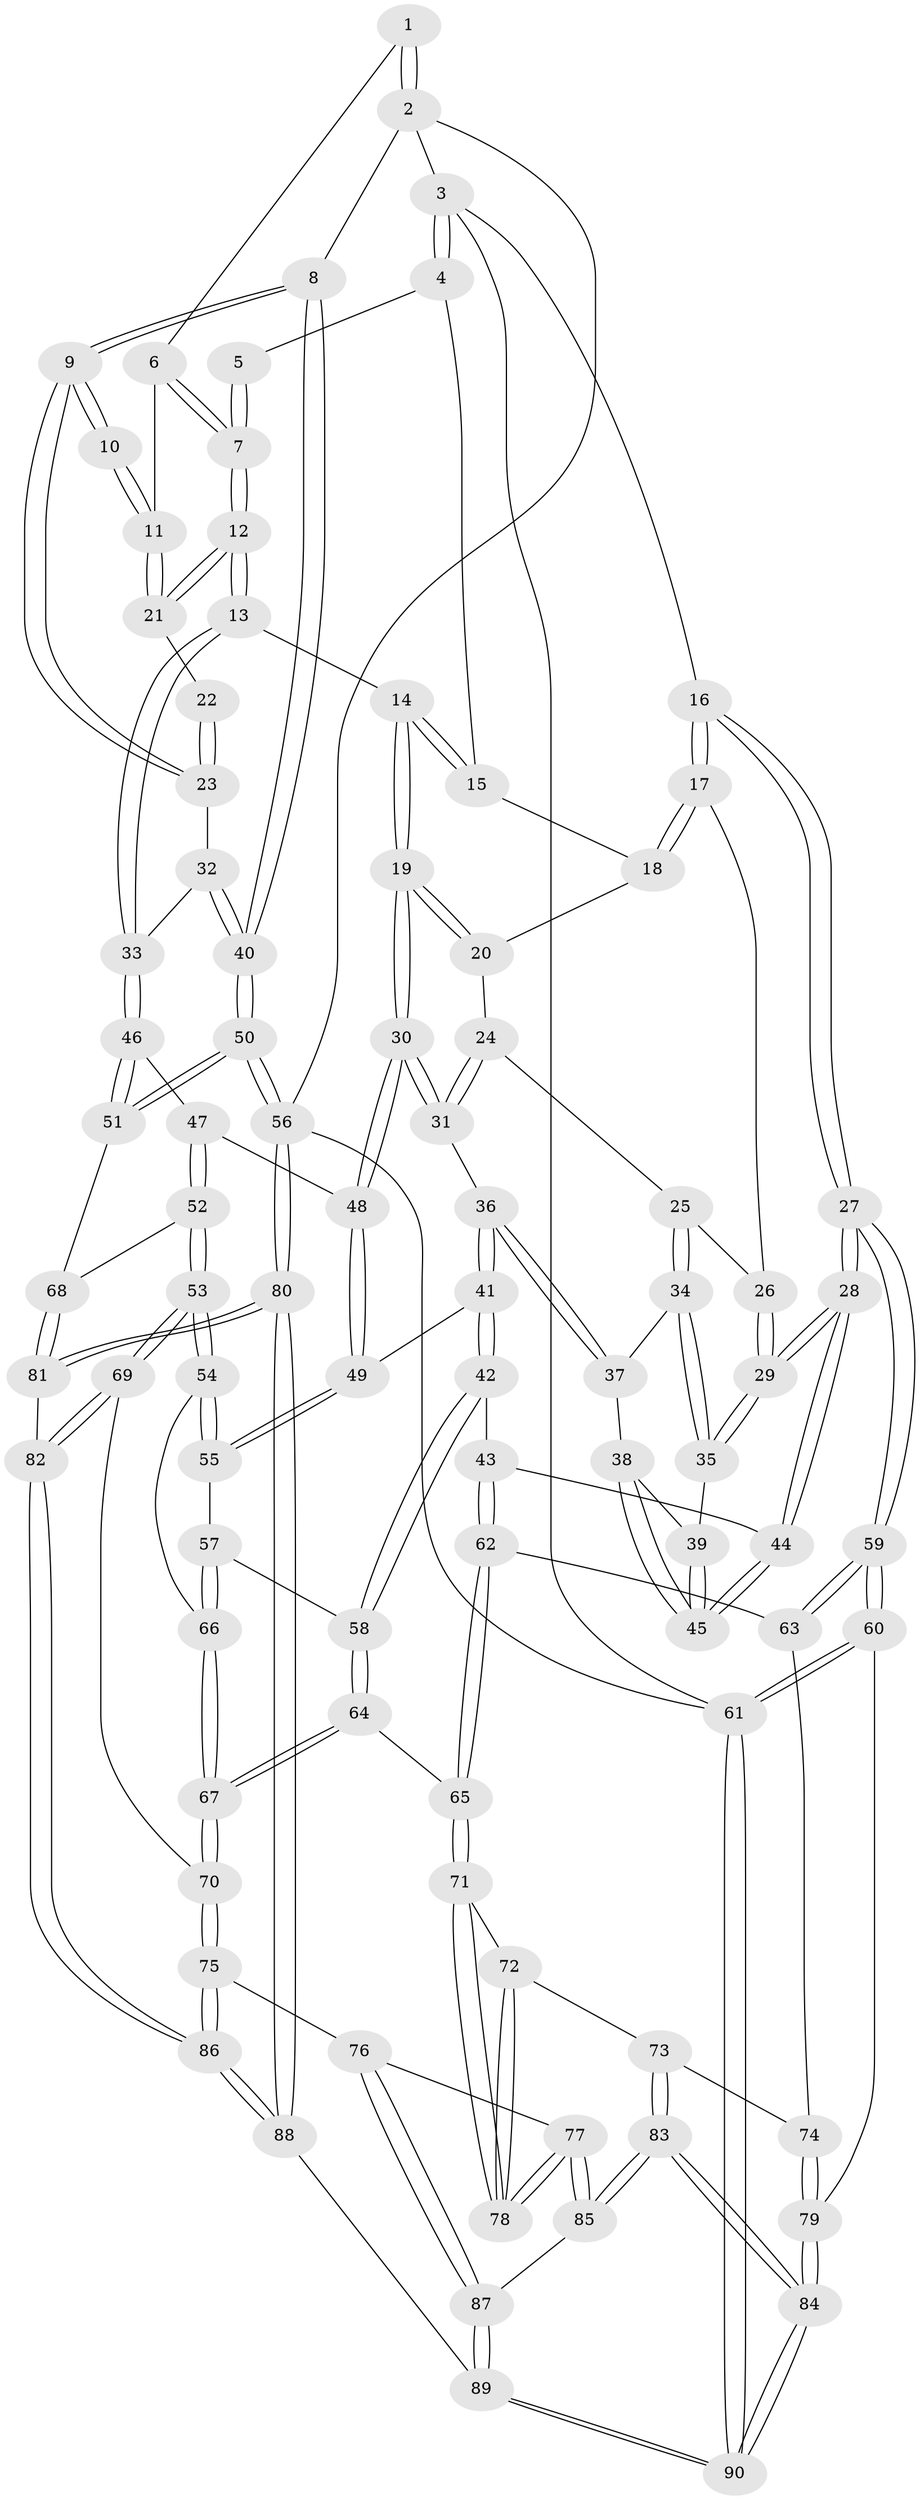 // coarse degree distribution, {4: 0.45454545454545453, 3: 0.45454545454545453, 2: 0.05454545454545454, 6: 0.01818181818181818, 5: 0.01818181818181818}
// Generated by graph-tools (version 1.1) at 2025/38/03/04/25 23:38:30]
// undirected, 90 vertices, 222 edges
graph export_dot {
  node [color=gray90,style=filled];
  1 [pos="+0.8796653304146473+0"];
  2 [pos="+1+0"];
  3 [pos="+0+0"];
  4 [pos="+0.436553524819403+0"];
  5 [pos="+0.5779320064079343+0"];
  6 [pos="+0.7985096309283367+0.05238759394738207"];
  7 [pos="+0.7333992035407083+0.2402039522073838"];
  8 [pos="+1+0"];
  9 [pos="+1+0"];
  10 [pos="+0.955748753543968+0.1211101051170637"];
  11 [pos="+0.8592875614598249+0.16760758217726382"];
  12 [pos="+0.7332926483759762+0.25313672411082433"];
  13 [pos="+0.7253801937406512+0.2733677647171415"];
  14 [pos="+0.6598426322848783+0.2886809470196644"];
  15 [pos="+0.43266447310978806+0"];
  16 [pos="+0+0.029468128247738614"];
  17 [pos="+0.2978224271915661+0.11512283125411554"];
  18 [pos="+0.43131297039605804+0"];
  19 [pos="+0.5911420822622727+0.34044923441304314"];
  20 [pos="+0.47570562222911+0.200797509896231"];
  21 [pos="+0.791433236065397+0.21848151807454938"];
  22 [pos="+0.8864998737627583+0.21627829028582504"];
  23 [pos="+0.9489732729416144+0.26336685502404183"];
  24 [pos="+0.42101150355922234+0.2544103614250029"];
  25 [pos="+0.319547943691775+0.22748085178694413"];
  26 [pos="+0.29652269272357007+0.12176646820952952"];
  27 [pos="+0+0.29196932835725886"];
  28 [pos="+0+0.29243674189812413"];
  29 [pos="+0.07547135610108252+0.28668316394522025"];
  30 [pos="+0.5828524276615931+0.3513718093538756"];
  31 [pos="+0.485695316563595+0.3473135527743779"];
  32 [pos="+0.9069358161154083+0.3076139460677124"];
  33 [pos="+0.7947401730581706+0.32999633133842843"];
  34 [pos="+0.3082191127583647+0.29013067755149363"];
  35 [pos="+0.15591932848793502+0.32298797255814304"];
  36 [pos="+0.4000387176718074+0.37627702031955235"];
  37 [pos="+0.31082395680917907+0.2968092016647404"];
  38 [pos="+0.28453365251596024+0.3577240656658401"];
  39 [pos="+0.18266275064307388+0.3662938168980014"];
  40 [pos="+1+0.5752868472829428"];
  41 [pos="+0.3889914594436037+0.40603015847797247"];
  42 [pos="+0.29447847842999125+0.5252905803387441"];
  43 [pos="+0.2561656502530834+0.5187184576050472"];
  44 [pos="+0.2446988136737293+0.49180885784244144"];
  45 [pos="+0.24454114295902077+0.4906237594383421"];
  46 [pos="+0.8450963629573632+0.5382317544925781"];
  47 [pos="+0.6514639282143876+0.4726279477998249"];
  48 [pos="+0.5829006201270169+0.4114033645073557"];
  49 [pos="+0.5140554348224117+0.5361554288583844"];
  50 [pos="+1+0.5795708450679325"];
  51 [pos="+0.8687704754838635+0.5775937363707331"];
  52 [pos="+0.6574258710728711+0.6942736147827805"];
  53 [pos="+0.6502048295821297+0.6967190520340398"];
  54 [pos="+0.6173007072433154+0.668798809663175"];
  55 [pos="+0.5136896990029154+0.5373413038104982"];
  56 [pos="+1+1"];
  57 [pos="+0.4236515736390036+0.570823397185448"];
  58 [pos="+0.3391579037635248+0.5611951183636049"];
  59 [pos="+0+0.5694241713966454"];
  60 [pos="+0+0.7283104339511458"];
  61 [pos="+0+1"];
  62 [pos="+0.11182592912454538+0.6336602920009495"];
  63 [pos="+0.0897315203665285+0.6415620293263085"];
  64 [pos="+0.3318050317608026+0.7327801781622069"];
  65 [pos="+0.3117562659676714+0.7419145165319461"];
  66 [pos="+0.4466150292284251+0.6744455741150578"];
  67 [pos="+0.41415803954304636+0.7600142132313502"];
  68 [pos="+0.7734028397689593+0.6754871773018067"];
  69 [pos="+0.6359345245708923+0.7214455071326028"];
  70 [pos="+0.4490176931137407+0.7988563702251498"];
  71 [pos="+0.3045983703709559+0.7538876971331883"];
  72 [pos="+0.18729814088985108+0.7778388934970611"];
  73 [pos="+0.1370445840429012+0.7704019752721679"];
  74 [pos="+0.11431335325483892+0.7269772166038662"];
  75 [pos="+0.44673774000625954+0.8291174050870246"];
  76 [pos="+0.3855145742338981+0.8760096874835569"];
  77 [pos="+0.27579087301249977+0.8499351070293855"];
  78 [pos="+0.27685760264423515+0.8398064686065954"];
  79 [pos="+0.030467294196376605+0.8550623701641075"];
  80 [pos="+1+1"];
  81 [pos="+0.8318137360565306+0.8248319703370324"];
  82 [pos="+0.6386054572842563+0.8870149285232553"];
  83 [pos="+0.16149255135157514+0.9787289785187704"];
  84 [pos="+0.1553140791334013+0.9922885301160308"];
  85 [pos="+0.20963059040835366+0.9354742217278554"];
  86 [pos="+0.6094306592696442+1"];
  87 [pos="+0.37403809089475726+0.9202888535544688"];
  88 [pos="+0.6244697025873315+1"];
  89 [pos="+0.4281030312612314+1"];
  90 [pos="+0.11375501259460044+1"];
  1 -- 2;
  1 -- 2;
  1 -- 6;
  2 -- 3;
  2 -- 8;
  2 -- 56;
  3 -- 4;
  3 -- 4;
  3 -- 16;
  3 -- 61;
  4 -- 5;
  4 -- 15;
  5 -- 7;
  5 -- 7;
  6 -- 7;
  6 -- 7;
  6 -- 11;
  7 -- 12;
  7 -- 12;
  8 -- 9;
  8 -- 9;
  8 -- 40;
  8 -- 40;
  9 -- 10;
  9 -- 10;
  9 -- 23;
  9 -- 23;
  10 -- 11;
  10 -- 11;
  11 -- 21;
  11 -- 21;
  12 -- 13;
  12 -- 13;
  12 -- 21;
  12 -- 21;
  13 -- 14;
  13 -- 33;
  13 -- 33;
  14 -- 15;
  14 -- 15;
  14 -- 19;
  14 -- 19;
  15 -- 18;
  16 -- 17;
  16 -- 17;
  16 -- 27;
  16 -- 27;
  17 -- 18;
  17 -- 18;
  17 -- 26;
  18 -- 20;
  19 -- 20;
  19 -- 20;
  19 -- 30;
  19 -- 30;
  20 -- 24;
  21 -- 22;
  22 -- 23;
  22 -- 23;
  23 -- 32;
  24 -- 25;
  24 -- 31;
  24 -- 31;
  25 -- 26;
  25 -- 34;
  25 -- 34;
  26 -- 29;
  26 -- 29;
  27 -- 28;
  27 -- 28;
  27 -- 59;
  27 -- 59;
  28 -- 29;
  28 -- 29;
  28 -- 44;
  28 -- 44;
  29 -- 35;
  29 -- 35;
  30 -- 31;
  30 -- 31;
  30 -- 48;
  30 -- 48;
  31 -- 36;
  32 -- 33;
  32 -- 40;
  32 -- 40;
  33 -- 46;
  33 -- 46;
  34 -- 35;
  34 -- 35;
  34 -- 37;
  35 -- 39;
  36 -- 37;
  36 -- 37;
  36 -- 41;
  36 -- 41;
  37 -- 38;
  38 -- 39;
  38 -- 45;
  38 -- 45;
  39 -- 45;
  39 -- 45;
  40 -- 50;
  40 -- 50;
  41 -- 42;
  41 -- 42;
  41 -- 49;
  42 -- 43;
  42 -- 58;
  42 -- 58;
  43 -- 44;
  43 -- 62;
  43 -- 62;
  44 -- 45;
  44 -- 45;
  46 -- 47;
  46 -- 51;
  46 -- 51;
  47 -- 48;
  47 -- 52;
  47 -- 52;
  48 -- 49;
  48 -- 49;
  49 -- 55;
  49 -- 55;
  50 -- 51;
  50 -- 51;
  50 -- 56;
  50 -- 56;
  51 -- 68;
  52 -- 53;
  52 -- 53;
  52 -- 68;
  53 -- 54;
  53 -- 54;
  53 -- 69;
  53 -- 69;
  54 -- 55;
  54 -- 55;
  54 -- 66;
  55 -- 57;
  56 -- 80;
  56 -- 80;
  56 -- 61;
  57 -- 58;
  57 -- 66;
  57 -- 66;
  58 -- 64;
  58 -- 64;
  59 -- 60;
  59 -- 60;
  59 -- 63;
  59 -- 63;
  60 -- 61;
  60 -- 61;
  60 -- 79;
  61 -- 90;
  61 -- 90;
  62 -- 63;
  62 -- 65;
  62 -- 65;
  63 -- 74;
  64 -- 65;
  64 -- 67;
  64 -- 67;
  65 -- 71;
  65 -- 71;
  66 -- 67;
  66 -- 67;
  67 -- 70;
  67 -- 70;
  68 -- 81;
  68 -- 81;
  69 -- 70;
  69 -- 82;
  69 -- 82;
  70 -- 75;
  70 -- 75;
  71 -- 72;
  71 -- 78;
  71 -- 78;
  72 -- 73;
  72 -- 78;
  72 -- 78;
  73 -- 74;
  73 -- 83;
  73 -- 83;
  74 -- 79;
  74 -- 79;
  75 -- 76;
  75 -- 86;
  75 -- 86;
  76 -- 77;
  76 -- 87;
  76 -- 87;
  77 -- 78;
  77 -- 78;
  77 -- 85;
  77 -- 85;
  79 -- 84;
  79 -- 84;
  80 -- 81;
  80 -- 81;
  80 -- 88;
  80 -- 88;
  81 -- 82;
  82 -- 86;
  82 -- 86;
  83 -- 84;
  83 -- 84;
  83 -- 85;
  83 -- 85;
  84 -- 90;
  84 -- 90;
  85 -- 87;
  86 -- 88;
  86 -- 88;
  87 -- 89;
  87 -- 89;
  88 -- 89;
  89 -- 90;
  89 -- 90;
}
